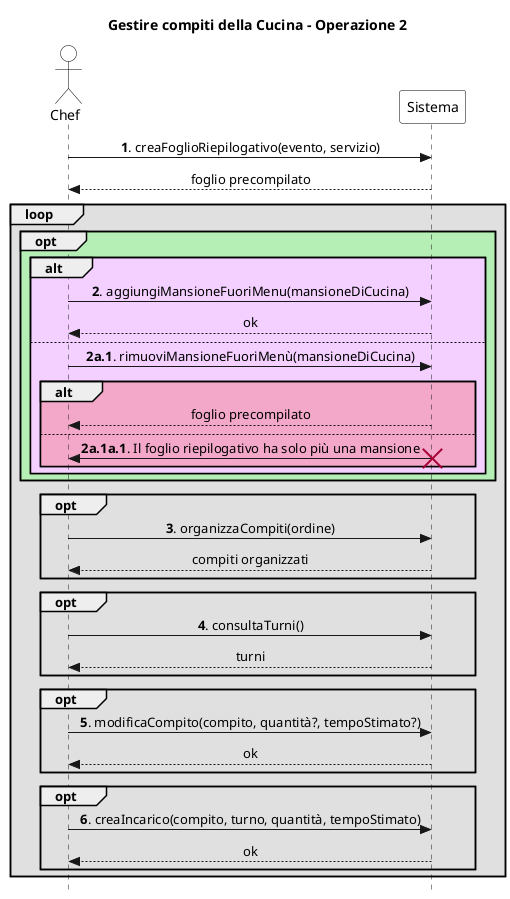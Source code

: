 @startuml
skinparam Style strictuml
skinparam SequenceMessageAlign center

skinparam sequence {
    ActorBorderColor Black
    ActorBackgroundColor White
    ParticipantBorderColor Black
    ParticipantBackgroundColor White
}

actor Chef
participant Sistema

title Gestire compiti della Cucina - Operazione 2

Chef -> Sistema: **1**. creaFoglioRiepilogativo(evento, servizio)
return foglio precompilato

loop #e0e0e0
    opt #b6efb6
        alt #f3d0ff
            Chef -> Sistema: **2**. aggiungiMansioneFuoriMenu(mansioneDiCucina)
            return ok
        else
            Chef -> Sistema: **2a.1**. rimuoviMansioneFuoriMenù(mansioneDiCucina)
            alt #f3a7c9
                return foglio precompilato
            else
                Chef <- Sistema: **2a.1a.1**. Il foglio riepilogativo ha solo più una mansione
                destroy Sistema
            end
        end
    end

    opt #e0e0e0
        Chef -> Sistema: **3**. organizzaCompiti(ordine)
        return compiti organizzati
    end

    opt #e0e0e0
        Chef -> Sistema: **4**. consultaTurni()
        return turni
    end

    opt #e0e0e0
        Chef -> Sistema: **5**. modificaCompito(compito, quantità?, tempoStimato?)
        return ok
    end

    opt #e0e0e0
        Chef -> Sistema: **6**. creaIncarico(compito, turno, quantità, tempoStimato)
        return ok
    end

end


@enduml